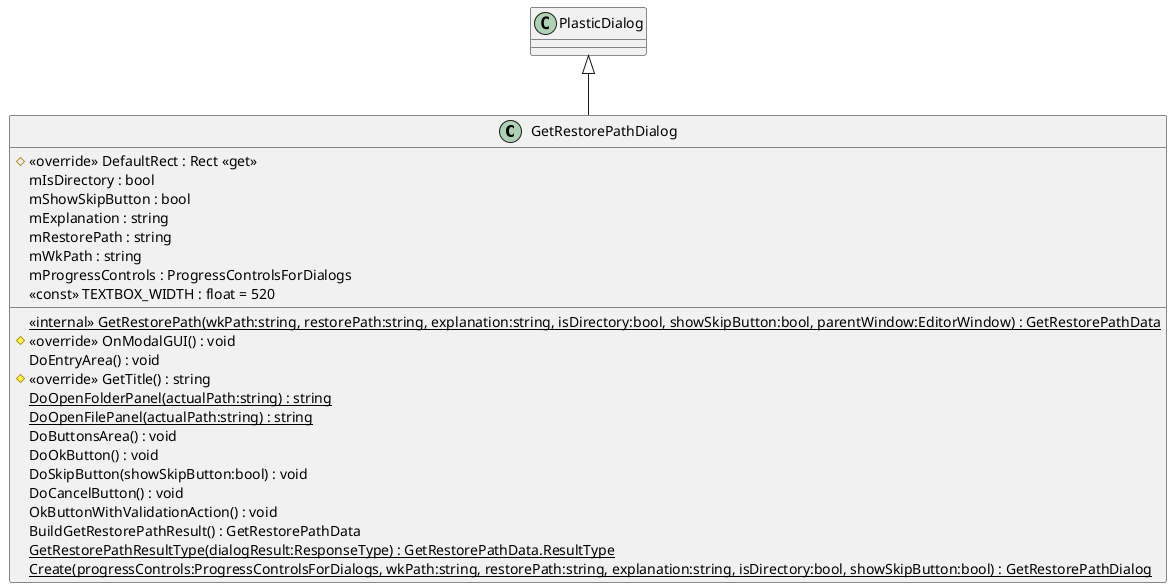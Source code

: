 @startuml
class GetRestorePathDialog {
    # <<override>> DefaultRect : Rect <<get>>
    <<internal>> {static} GetRestorePath(wkPath:string, restorePath:string, explanation:string, isDirectory:bool, showSkipButton:bool, parentWindow:EditorWindow) : GetRestorePathData
    # <<override>> OnModalGUI() : void
    DoEntryArea() : void
    # <<override>> GetTitle() : string
    {static} DoOpenFolderPanel(actualPath:string) : string
    {static} DoOpenFilePanel(actualPath:string) : string
    DoButtonsArea() : void
    DoOkButton() : void
    DoSkipButton(showSkipButton:bool) : void
    DoCancelButton() : void
    OkButtonWithValidationAction() : void
    BuildGetRestorePathResult() : GetRestorePathData
    {static} GetRestorePathResultType(dialogResult:ResponseType) : GetRestorePathData.ResultType
    {static} Create(progressControls:ProgressControlsForDialogs, wkPath:string, restorePath:string, explanation:string, isDirectory:bool, showSkipButton:bool) : GetRestorePathDialog
    mIsDirectory : bool
    mShowSkipButton : bool
    mExplanation : string
    mRestorePath : string
    mWkPath : string
    mProgressControls : ProgressControlsForDialogs
    <<const>> TEXTBOX_WIDTH : float = 520
}
PlasticDialog <|-- GetRestorePathDialog
@enduml
